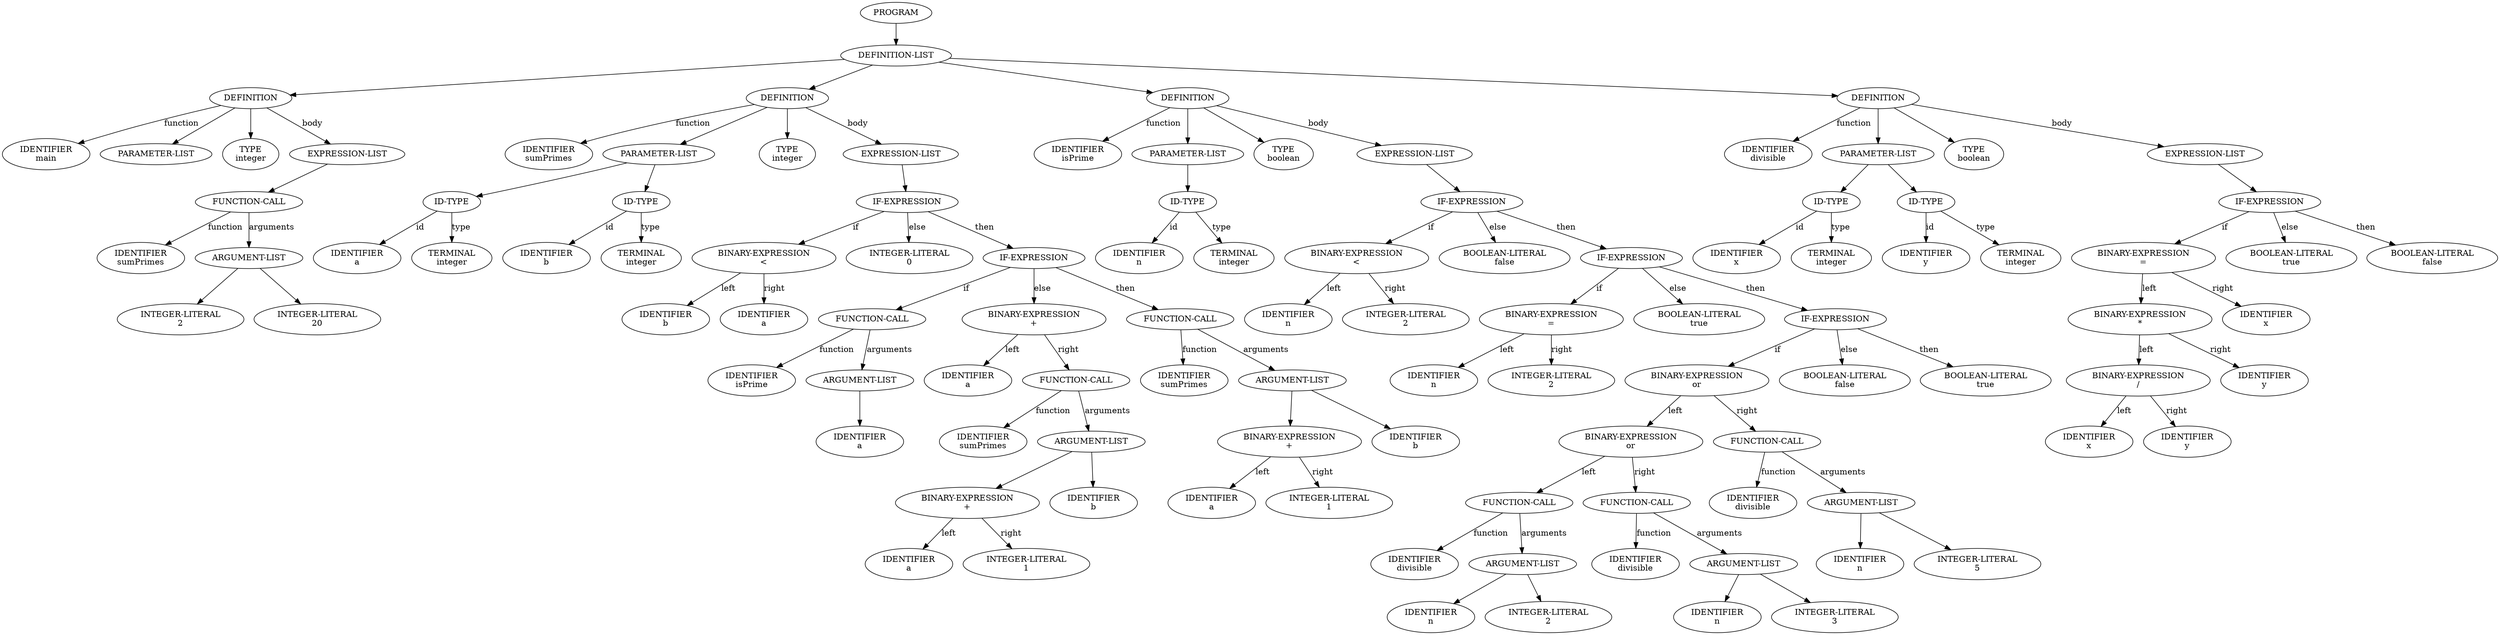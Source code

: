 digraph AST {
node0 [label="PROGRAM"]
node1 [label="DEFINITION-LIST"]
node2 [label="DEFINITION"]
node3 [label="IDENTIFIER\nmain"]
node4 [label="PARAMETER-LIST"]
node5 [label="TYPE\ninteger"]
node6 [label="EXPRESSION-LIST"]
node7 [label="FUNCTION-CALL"]
node8 [label="IDENTIFIER\nsumPrimes"]
node9 [label="ARGUMENT-LIST"]
node10 [label="INTEGER-LITERAL\n2"]
node11 [label="INTEGER-LITERAL\n20"]
node12 [label="DEFINITION"]
node13 [label="IDENTIFIER\nsumPrimes"]
node14 [label="PARAMETER-LIST"]
node15 [label="ID-TYPE"]
node16 [label="IDENTIFIER\na"]
node17 [label="TERMINAL\ninteger"]
node18 [label="ID-TYPE"]
node19 [label="IDENTIFIER\nb"]
node20 [label="TERMINAL\ninteger"]
node21 [label="TYPE\ninteger"]
node22 [label="EXPRESSION-LIST"]
node23 [label="IF-EXPRESSION"]
node24 [label="BINARY-EXPRESSION\n<"]
node25 [label="IDENTIFIER\nb"]
node26 [label="IDENTIFIER\na"]
node27 [label="INTEGER-LITERAL\n0"]
node28 [label="IF-EXPRESSION"]
node29 [label="FUNCTION-CALL"]
node30 [label="IDENTIFIER\nisPrime"]
node31 [label="ARGUMENT-LIST"]
node32 [label="IDENTIFIER\na"]
node33 [label="BINARY-EXPRESSION\n+"]
node34 [label="IDENTIFIER\na"]
node35 [label="FUNCTION-CALL"]
node36 [label="IDENTIFIER\nsumPrimes"]
node37 [label="ARGUMENT-LIST"]
node38 [label="BINARY-EXPRESSION\n+"]
node39 [label="IDENTIFIER\na"]
node40 [label="INTEGER-LITERAL\n1"]
node41 [label="IDENTIFIER\nb"]
node42 [label="FUNCTION-CALL"]
node43 [label="IDENTIFIER\nsumPrimes"]
node44 [label="ARGUMENT-LIST"]
node45 [label="BINARY-EXPRESSION\n+"]
node46 [label="IDENTIFIER\na"]
node47 [label="INTEGER-LITERAL\n1"]
node48 [label="IDENTIFIER\nb"]
node49 [label="DEFINITION"]
node50 [label="IDENTIFIER\nisPrime"]
node51 [label="PARAMETER-LIST"]
node52 [label="ID-TYPE"]
node53 [label="IDENTIFIER\nn"]
node54 [label="TERMINAL\ninteger"]
node55 [label="TYPE\nboolean"]
node56 [label="EXPRESSION-LIST"]
node57 [label="IF-EXPRESSION"]
node58 [label="BINARY-EXPRESSION\n<"]
node59 [label="IDENTIFIER\nn"]
node60 [label="INTEGER-LITERAL\n2"]
node61 [label="BOOLEAN-LITERAL\nfalse"]
node62 [label="IF-EXPRESSION"]
node63 [label="BINARY-EXPRESSION\n="]
node64 [label="IDENTIFIER\nn"]
node65 [label="INTEGER-LITERAL\n2"]
node66 [label="BOOLEAN-LITERAL\ntrue"]
node67 [label="IF-EXPRESSION"]
node68 [label="BINARY-EXPRESSION\nor"]
node69 [label="BINARY-EXPRESSION\nor"]
node70 [label="FUNCTION-CALL"]
node71 [label="IDENTIFIER\ndivisible"]
node72 [label="ARGUMENT-LIST"]
node73 [label="IDENTIFIER\nn"]
node74 [label="INTEGER-LITERAL\n2"]
node75 [label="FUNCTION-CALL"]
node76 [label="IDENTIFIER\ndivisible"]
node77 [label="ARGUMENT-LIST"]
node78 [label="IDENTIFIER\nn"]
node79 [label="INTEGER-LITERAL\n3"]
node80 [label="FUNCTION-CALL"]
node81 [label="IDENTIFIER\ndivisible"]
node82 [label="ARGUMENT-LIST"]
node83 [label="IDENTIFIER\nn"]
node84 [label="INTEGER-LITERAL\n5"]
node85 [label="BOOLEAN-LITERAL\nfalse"]
node86 [label="BOOLEAN-LITERAL\ntrue"]
node87 [label="DEFINITION"]
node88 [label="IDENTIFIER\ndivisible"]
node89 [label="PARAMETER-LIST"]
node90 [label="ID-TYPE"]
node91 [label="IDENTIFIER\nx"]
node92 [label="TERMINAL\ninteger"]
node93 [label="ID-TYPE"]
node94 [label="IDENTIFIER\ny"]
node95 [label="TERMINAL\ninteger"]
node96 [label="TYPE\nboolean"]
node97 [label="EXPRESSION-LIST"]
node98 [label="IF-EXPRESSION"]
node99 [label="BINARY-EXPRESSION\n="]
node100 [label="BINARY-EXPRESSION\n*"]
node101 [label="BINARY-EXPRESSION\n/"]
node102 [label="IDENTIFIER\nx"]
node103 [label="IDENTIFIER\ny"]
node104 [label="IDENTIFIER\ny"]
node105 [label="IDENTIFIER\nx"]
node106 [label="BOOLEAN-LITERAL\ntrue"]
node107 [label="BOOLEAN-LITERAL\nfalse"]
node2 -> node3 [label="function"]
node2 -> node4
node2 -> node5
node7 -> node8 [label="function"]
node9 -> node10
node9 -> node11
node7 -> node9 [label="arguments"]
node6 -> node7
node2 -> node6 [label="body"]
node1 -> node2
node12 -> node13 [label="function"]
node15 -> node16 [label="id"]
node15 -> node17 [label="type"]
node14 -> node15
node18 -> node19 [label="id"]
node18 -> node20 [label="type"]
node14 -> node18
node12 -> node14
node12 -> node21
node24 -> node25 [label="left"]
node24 -> node26 [label="right"]
node23 -> node24 [label="if"]
node23 -> node27 [label="else"]
node29 -> node30 [label="function"]
node31 -> node32
node29 -> node31 [label="arguments"]
node28 -> node29 [label="if"]
node33 -> node34 [label="left"]
node35 -> node36 [label="function"]
node38 -> node39 [label="left"]
node38 -> node40 [label="right"]
node37 -> node38
node37 -> node41
node35 -> node37 [label="arguments"]
node33 -> node35 [label="right"]
node28 -> node33 [label="else"]
node42 -> node43 [label="function"]
node45 -> node46 [label="left"]
node45 -> node47 [label="right"]
node44 -> node45
node44 -> node48
node42 -> node44 [label="arguments"]
node28 -> node42 [label="then"]
node23 -> node28 [label="then"]
node22 -> node23
node12 -> node22 [label="body"]
node1 -> node12
node49 -> node50 [label="function"]
node52 -> node53 [label="id"]
node52 -> node54 [label="type"]
node51 -> node52
node49 -> node51
node49 -> node55
node58 -> node59 [label="left"]
node58 -> node60 [label="right"]
node57 -> node58 [label="if"]
node57 -> node61 [label="else"]
node63 -> node64 [label="left"]
node63 -> node65 [label="right"]
node62 -> node63 [label="if"]
node62 -> node66 [label="else"]
node70 -> node71 [label="function"]
node72 -> node73
node72 -> node74
node70 -> node72 [label="arguments"]
node69 -> node70 [label="left"]
node75 -> node76 [label="function"]
node77 -> node78
node77 -> node79
node75 -> node77 [label="arguments"]
node69 -> node75 [label="right"]
node68 -> node69 [label="left"]
node80 -> node81 [label="function"]
node82 -> node83
node82 -> node84
node80 -> node82 [label="arguments"]
node68 -> node80 [label="right"]
node67 -> node68 [label="if"]
node67 -> node85 [label="else"]
node67 -> node86 [label="then"]
node62 -> node67 [label="then"]
node57 -> node62 [label="then"]
node56 -> node57
node49 -> node56 [label="body"]
node1 -> node49
node87 -> node88 [label="function"]
node90 -> node91 [label="id"]
node90 -> node92 [label="type"]
node89 -> node90
node93 -> node94 [label="id"]
node93 -> node95 [label="type"]
node89 -> node93
node87 -> node89
node87 -> node96
node101 -> node102 [label="left"]
node101 -> node103 [label="right"]
node100 -> node101 [label="left"]
node100 -> node104 [label="right"]
node99 -> node100 [label="left"]
node99 -> node105 [label="right"]
node98 -> node99 [label="if"]
node98 -> node106 [label="else"]
node98 -> node107 [label="then"]
node97 -> node98
node87 -> node97 [label="body"]
node1 -> node87
node0 -> node1
}